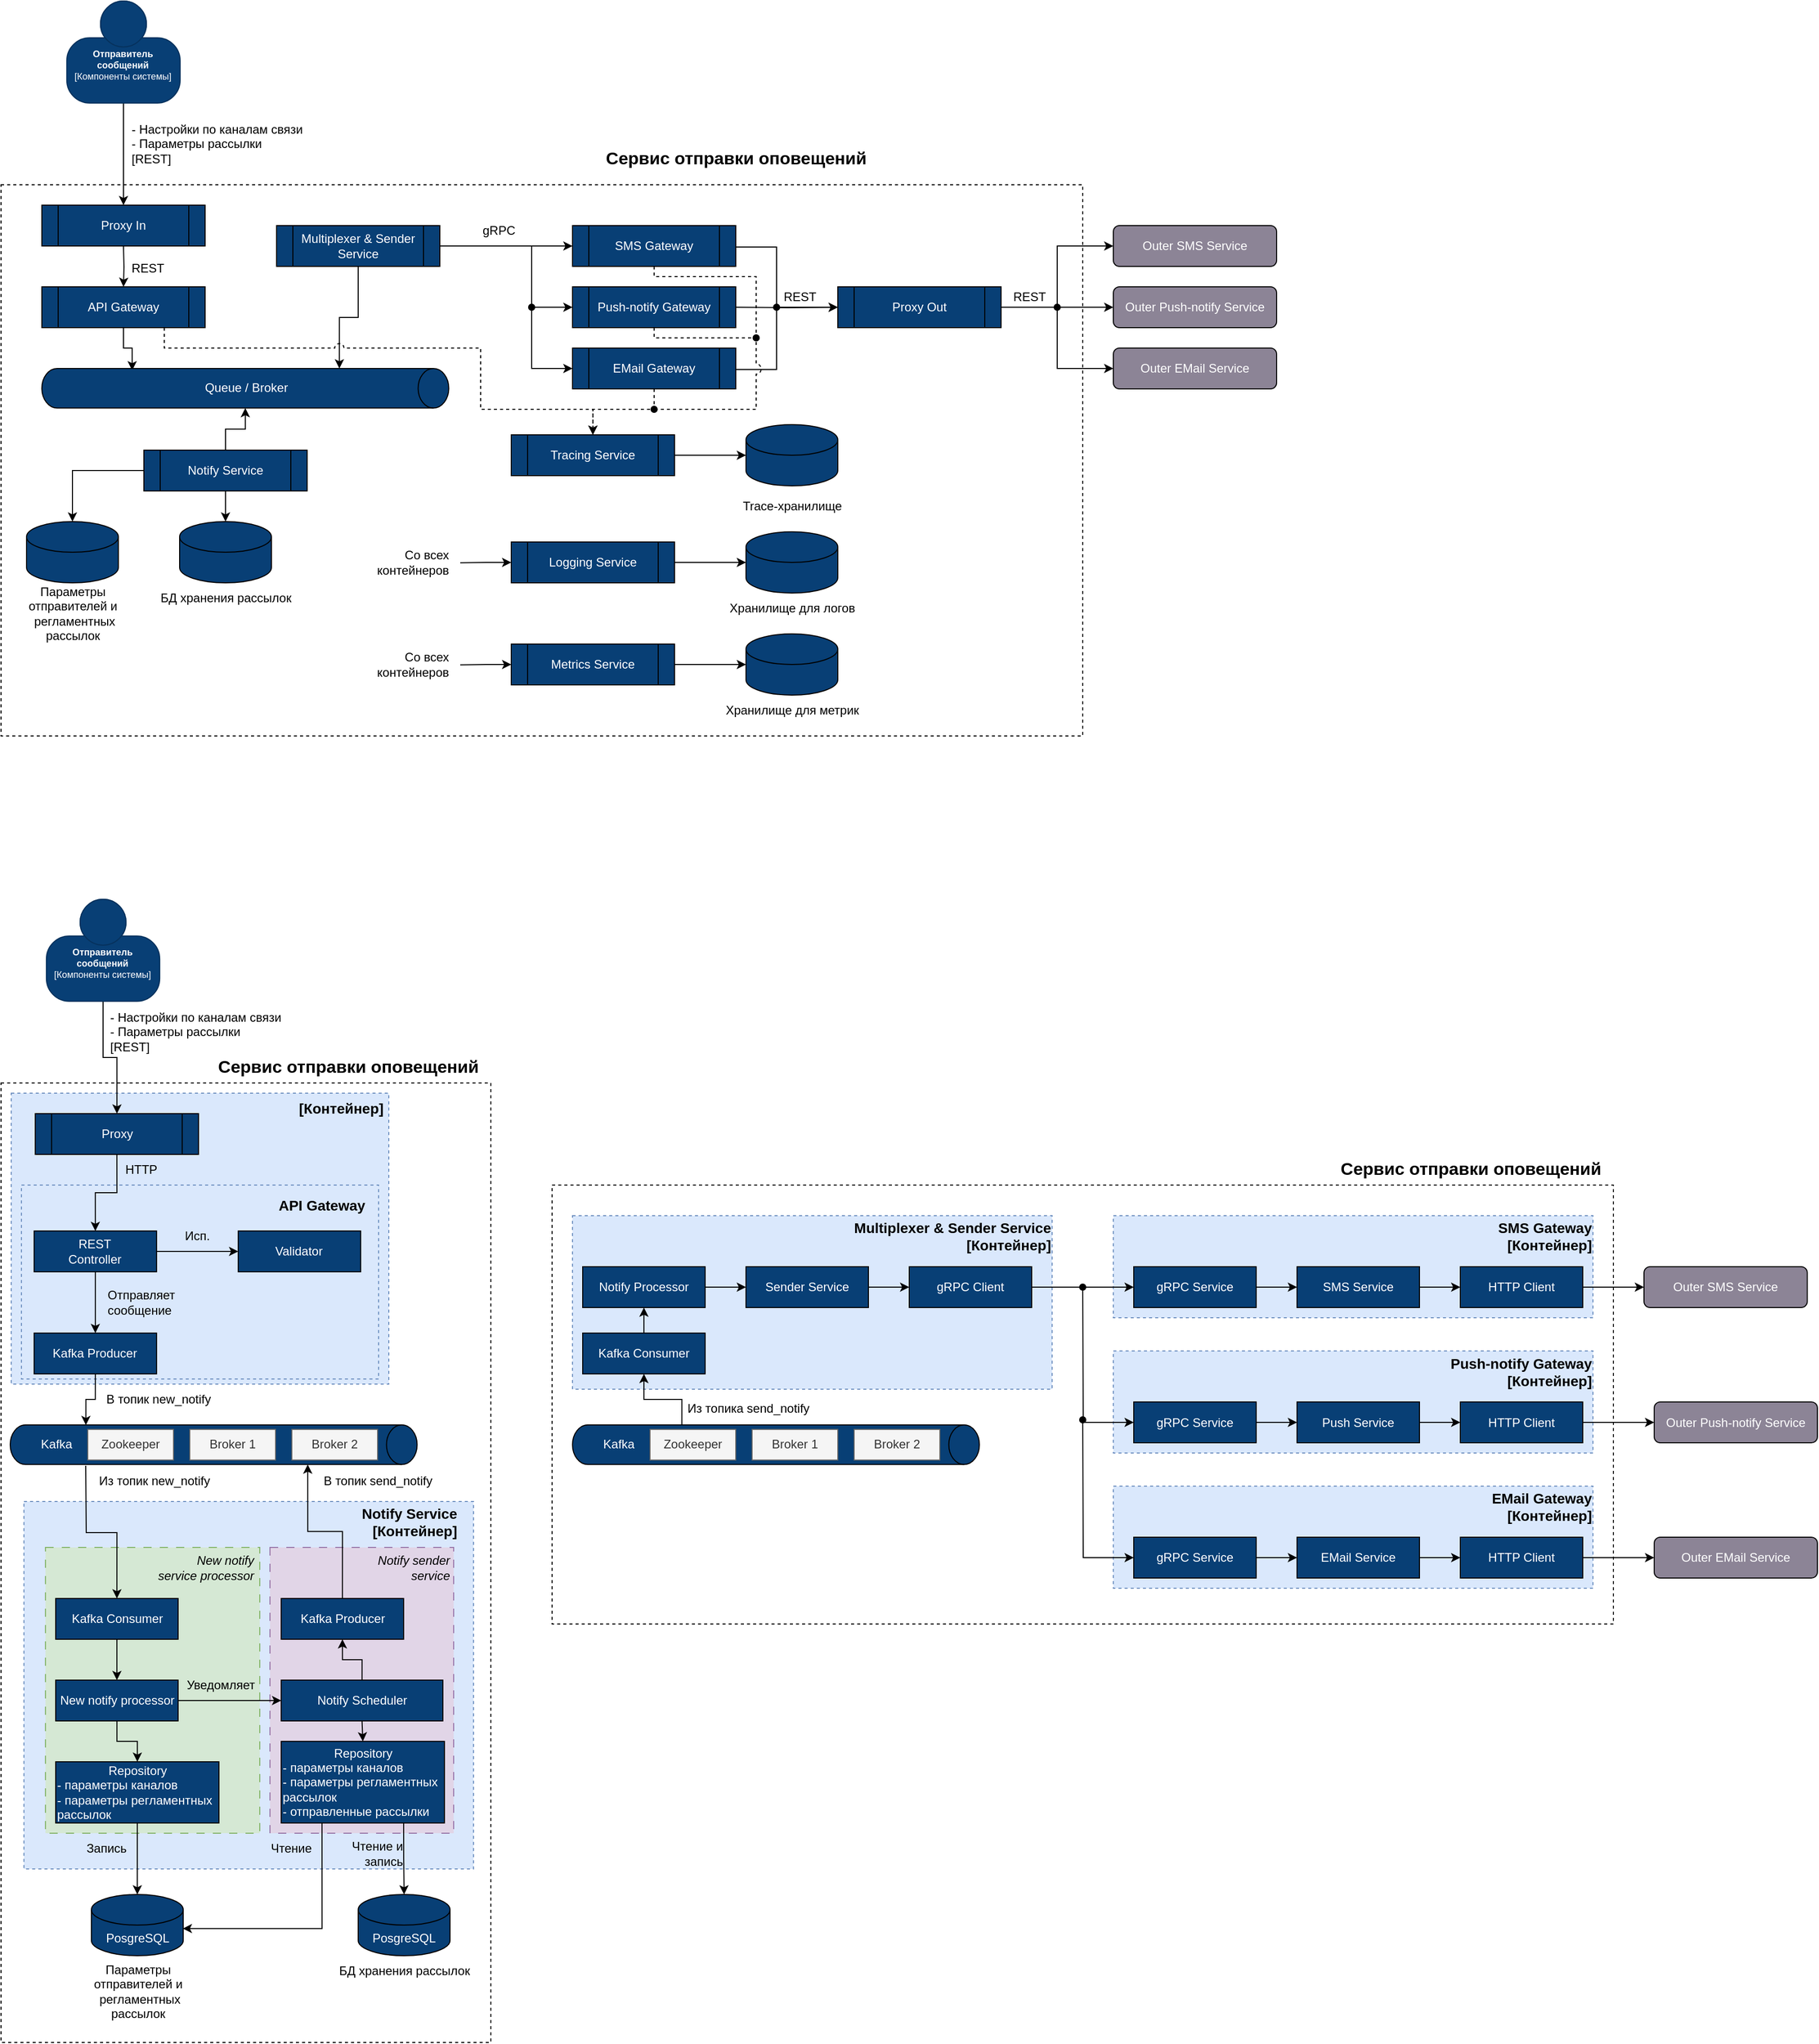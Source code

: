 <mxfile version="22.0.2" type="device">
  <diagram name="Page-1" id="RX8Ic-Q-pGjM4rG0O1jk">
    <mxGraphModel dx="3187" dy="1876" grid="1" gridSize="10" guides="1" tooltips="1" connect="1" arrows="1" fold="1" page="1" pageScale="1" pageWidth="827" pageHeight="1169" math="0" shadow="0">
      <root>
        <mxCell id="0" />
        <mxCell id="1" parent="0" />
        <mxCell id="zoepnZ8AU4nnhETqlbgA-1" value="" style="rounded=0;whiteSpace=wrap;html=1;fillColor=none;dashed=1;" parent="1" vertex="1">
          <mxGeometry x="40" y="1340" width="480" height="940" as="geometry" />
        </mxCell>
        <mxCell id="zoepnZ8AU4nnhETqlbgA-64" value="" style="rounded=0;whiteSpace=wrap;html=1;fillColor=#dae8fc;dashed=1;strokeColor=#6c8ebf;" parent="1" vertex="1">
          <mxGeometry x="50" y="1350" width="370" height="285" as="geometry" />
        </mxCell>
        <mxCell id="LcVIaWIL3jUaaiJATipJ-9" value="" style="rounded=0;whiteSpace=wrap;html=1;fillColor=#dae8fc;dashed=1;strokeColor=#6c8ebf;" vertex="1" parent="1">
          <mxGeometry x="60" y="1440" width="350" height="190" as="geometry" />
        </mxCell>
        <mxCell id="zoepnZ8AU4nnhETqlbgA-165" value="" style="rounded=0;whiteSpace=wrap;html=1;fillColor=none;dashed=1;" parent="1" vertex="1">
          <mxGeometry x="580" y="1440" width="1040" height="430" as="geometry" />
        </mxCell>
        <mxCell id="zoepnZ8AU4nnhETqlbgA-138" value="" style="rounded=0;whiteSpace=wrap;html=1;fillColor=#dae8fc;dashed=1;strokeColor=#6c8ebf;" parent="1" vertex="1">
          <mxGeometry x="1130" y="1470" width="470" height="100" as="geometry" />
        </mxCell>
        <mxCell id="zoepnZ8AU4nnhETqlbgA-139" value="SMS Gateway&lt;br&gt;[Контейнер]" style="text;html=1;align=right;verticalAlign=middle;resizable=0;points=[];autosize=1;strokeColor=none;fillColor=none;fontStyle=1;fontSize=14;" parent="1" vertex="1">
          <mxGeometry x="1480" y="1465" width="120" height="50" as="geometry" />
        </mxCell>
        <mxCell id="zoepnZ8AU4nnhETqlbgA-80" value="" style="rounded=0;whiteSpace=wrap;html=1;fillColor=#dae8fc;dashed=1;strokeColor=#6c8ebf;" parent="1" vertex="1">
          <mxGeometry x="62.44" y="1750" width="440.56" height="360" as="geometry" />
        </mxCell>
        <mxCell id="bB3IIX2QHAJn2nJlOEOo-78" value="" style="rounded=0;whiteSpace=wrap;html=1;fillColor=none;dashed=1;" parent="1" vertex="1">
          <mxGeometry x="40" y="460" width="1060" height="540" as="geometry" />
        </mxCell>
        <mxCell id="bB3IIX2QHAJn2nJlOEOo-15" style="edgeStyle=orthogonalEdgeStyle;rounded=0;orthogonalLoop=1;jettySize=auto;html=1;exitX=0.5;exitY=1;exitDx=0;exitDy=0;entryX=0.5;entryY=0;entryDx=0;entryDy=0;" parent="1" edge="1">
          <mxGeometry relative="1" as="geometry">
            <mxPoint x="160.0" y="520.0" as="sourcePoint" />
            <mxPoint x="160.0" y="560" as="targetPoint" />
          </mxGeometry>
        </mxCell>
        <mxCell id="bB3IIX2QHAJn2nJlOEOo-14" style="edgeStyle=orthogonalEdgeStyle;rounded=0;orthogonalLoop=1;jettySize=auto;html=1;exitX=0.5;exitY=1;exitDx=0;exitDy=0;exitPerimeter=0;entryX=0.5;entryY=0;entryDx=0;entryDy=0;" parent="1" source="bB3IIX2QHAJn2nJlOEOo-13" edge="1">
          <mxGeometry relative="1" as="geometry">
            <mxPoint x="160.0" y="480" as="targetPoint" />
          </mxGeometry>
        </mxCell>
        <object placeholders="1" c4Name="Отправитель сообщений" c4Type="Компоненты системы" c4Description="" label="&lt;font style=&quot;font-size: 9px;&quot;&gt;&lt;b style=&quot;font-size: 9px;&quot;&gt;%c4Name%&lt;/b&gt;&lt;/font&gt;&lt;div style=&quot;font-size: 9px;&quot;&gt;[%c4Type%]&lt;/div&gt;&lt;br style=&quot;font-size: 9px;&quot;&gt;&lt;div style=&quot;font-size: 9px;&quot;&gt;&lt;font style=&quot;font-size: 9px;&quot;&gt;&lt;font color=&quot;#cccccc&quot; style=&quot;font-size: 9px;&quot;&gt;%c4Description%&lt;/font&gt;&lt;/font&gt;&lt;/div&gt;" id="bB3IIX2QHAJn2nJlOEOo-13">
          <mxCell style="html=1;fontSize=9;dashed=0;whiteSpace=wrap;fillColor=#083F75;strokeColor=#06315C;fontColor=#ffffff;shape=mxgraph.c4.person2;align=center;metaEdit=1;points=[[0.5,0,0],[1,0.5,0],[1,0.75,0],[0.75,1,0],[0.5,1,0],[0.25,1,0],[0,0.75,0],[0,0.5,0]];resizable=1;movable=1;rotatable=1;deletable=1;editable=1;locked=0;connectable=1;" parent="1" vertex="1">
            <mxGeometry x="104.44" y="280" width="111.11" height="100" as="geometry" />
          </mxCell>
        </object>
        <mxCell id="bB3IIX2QHAJn2nJlOEOo-16" value="- Настройки по каналам связи&lt;br&gt;- Параметры рассылки&lt;br&gt;[REST]" style="text;html=1;align=left;verticalAlign=middle;resizable=0;points=[];autosize=1;strokeColor=none;fillColor=none;" parent="1" vertex="1">
          <mxGeometry x="166" y="390" width="190" height="60" as="geometry" />
        </mxCell>
        <mxCell id="bB3IIX2QHAJn2nJlOEOo-17" value="REST" style="text;html=1;align=left;verticalAlign=middle;resizable=0;points=[];autosize=1;strokeColor=none;fillColor=none;" parent="1" vertex="1">
          <mxGeometry x="166" y="527" width="60" height="30" as="geometry" />
        </mxCell>
        <mxCell id="bB3IIX2QHAJn2nJlOEOo-27" style="edgeStyle=orthogonalEdgeStyle;rounded=0;orthogonalLoop=1;jettySize=auto;html=1;exitX=1;exitY=0.5;exitDx=0;exitDy=0;endArrow=oval;endFill=1;" parent="1" edge="1">
          <mxGeometry relative="1" as="geometry">
            <mxPoint x="760" y="520.0" as="sourcePoint" />
            <mxPoint x="800" y="580" as="targetPoint" />
            <Array as="points">
              <mxPoint x="760" y="521" />
              <mxPoint x="800" y="521" />
              <mxPoint x="800" y="580" />
            </Array>
          </mxGeometry>
        </mxCell>
        <mxCell id="bB3IIX2QHAJn2nJlOEOo-28" style="edgeStyle=orthogonalEdgeStyle;rounded=0;orthogonalLoop=1;jettySize=auto;html=1;exitX=1;exitY=0.5;exitDx=0;exitDy=0;entryX=0;entryY=0.5;entryDx=0;entryDy=0;" parent="1" target="bB3IIX2QHAJn2nJlOEOo-25" edge="1" source="LcVIaWIL3jUaaiJATipJ-1">
          <mxGeometry relative="1" as="geometry">
            <mxPoint x="760" y="580" as="sourcePoint" />
          </mxGeometry>
        </mxCell>
        <mxCell id="bB3IIX2QHAJn2nJlOEOo-29" style="edgeStyle=orthogonalEdgeStyle;rounded=0;orthogonalLoop=1;jettySize=auto;html=1;exitX=1;exitY=0.5;exitDx=0;exitDy=0;entryX=0;entryY=0.5;entryDx=0;entryDy=0;" parent="1" target="LcVIaWIL3jUaaiJATipJ-1" edge="1">
          <mxGeometry relative="1" as="geometry">
            <mxPoint x="760" y="640" as="sourcePoint" />
            <Array as="points">
              <mxPoint x="800" y="641" />
              <mxPoint x="800" y="580" />
            </Array>
          </mxGeometry>
        </mxCell>
        <mxCell id="bB3IIX2QHAJn2nJlOEOo-24" value="Outer SMS Service" style="rounded=1;whiteSpace=wrap;html=1;fillColor=#8c8496;fontColor=#ffffff;fontStyle=0" parent="1" vertex="1">
          <mxGeometry x="1130" y="500" width="160" height="40" as="geometry" />
        </mxCell>
        <mxCell id="bB3IIX2QHAJn2nJlOEOo-25" value="Outer Push-notify Service" style="rounded=1;whiteSpace=wrap;html=1;fillColor=#8c8496;fontColor=#ffffff;fontStyle=0" parent="1" vertex="1">
          <mxGeometry x="1130" y="560" width="160" height="40" as="geometry" />
        </mxCell>
        <mxCell id="bB3IIX2QHAJn2nJlOEOo-26" value="Outer EMail Service" style="rounded=1;whiteSpace=wrap;html=1;fillColor=#8c8496;fontColor=#ffffff;fontStyle=0" parent="1" vertex="1">
          <mxGeometry x="1130" y="620" width="160" height="40" as="geometry" />
        </mxCell>
        <mxCell id="bB3IIX2QHAJn2nJlOEOo-30" value="Proxy In" style="shape=process;whiteSpace=wrap;html=1;backgroundOutline=1;fillColor=#083f75;fontColor=#FFFFFF;" parent="1" vertex="1">
          <mxGeometry x="80" y="480" width="160" height="40" as="geometry" />
        </mxCell>
        <mxCell id="bB3IIX2QHAJn2nJlOEOo-31" value="API Gateway" style="shape=process;whiteSpace=wrap;html=1;backgroundOutline=1;fillColor=#083f75;fontColor=#FFFFFF;" parent="1" vertex="1">
          <mxGeometry x="80" y="560" width="160" height="40" as="geometry" />
        </mxCell>
        <mxCell id="bB3IIX2QHAJn2nJlOEOo-32" value="Notify Service" style="shape=process;whiteSpace=wrap;html=1;backgroundOutline=1;fillColor=#083f75;fontColor=#ffffff;" parent="1" vertex="1">
          <mxGeometry x="180" y="720" width="160" height="40" as="geometry" />
        </mxCell>
        <mxCell id="bB3IIX2QHAJn2nJlOEOo-36" style="edgeStyle=orthogonalEdgeStyle;rounded=0;orthogonalLoop=1;jettySize=auto;html=1;exitX=0.5;exitY=1;exitDx=0;exitDy=0;entryX=0.048;entryY=0.778;entryDx=0;entryDy=0;entryPerimeter=0;" parent="1" source="bB3IIX2QHAJn2nJlOEOo-31" target="bB3IIX2QHAJn2nJlOEOo-33" edge="1">
          <mxGeometry relative="1" as="geometry" />
        </mxCell>
        <mxCell id="bB3IIX2QHAJn2nJlOEOo-39" style="edgeStyle=orthogonalEdgeStyle;rounded=0;orthogonalLoop=1;jettySize=auto;html=1;exitX=0.5;exitY=0;exitDx=0;exitDy=0;entryX=1;entryY=0.5;entryDx=0;entryDy=0;entryPerimeter=0;" parent="1" source="bB3IIX2QHAJn2nJlOEOo-32" target="bB3IIX2QHAJn2nJlOEOo-33" edge="1">
          <mxGeometry relative="1" as="geometry" />
        </mxCell>
        <mxCell id="bB3IIX2QHAJn2nJlOEOo-41" style="edgeStyle=orthogonalEdgeStyle;rounded=0;orthogonalLoop=1;jettySize=auto;html=1;exitX=0;exitY=0.5;exitDx=0;exitDy=0;entryX=0.5;entryY=0;entryDx=0;entryDy=0;entryPerimeter=0;" parent="1" source="bB3IIX2QHAJn2nJlOEOo-32" target="bB3IIX2QHAJn2nJlOEOo-18" edge="1">
          <mxGeometry relative="1" as="geometry" />
        </mxCell>
        <mxCell id="bB3IIX2QHAJn2nJlOEOo-33" value="" style="shape=cylinder3;whiteSpace=wrap;html=1;boundedLbl=1;backgroundOutline=1;size=15;rotation=90;fillColor=#083f75;fontColor=#FFFFFF;" parent="1" vertex="1">
          <mxGeometry x="260" y="460" width="38.75" height="398.75" as="geometry" />
        </mxCell>
        <mxCell id="bB3IIX2QHAJn2nJlOEOo-34" value="Queue / Broker" style="text;html=1;align=center;verticalAlign=middle;resizable=0;points=[];autosize=1;strokeColor=none;fillColor=none;fontColor=#FFFFFF;" parent="1" vertex="1">
          <mxGeometry x="230" y="644.37" width="100" height="30" as="geometry" />
        </mxCell>
        <mxCell id="bB3IIX2QHAJn2nJlOEOo-40" value="" style="group;fillColor=none;fontColor=#ffffff;" parent="1" vertex="1" connectable="0">
          <mxGeometry x="60" y="760" width="105" height="155" as="geometry" />
        </mxCell>
        <mxCell id="bB3IIX2QHAJn2nJlOEOo-19" value="Параметры&lt;br&gt;отправителей и&lt;br&gt;&amp;nbsp;регламентных&lt;br&gt;рассылок" style="text;html=1;align=center;verticalAlign=middle;resizable=0;points=[];autosize=1;strokeColor=none;fillColor=none;" parent="bB3IIX2QHAJn2nJlOEOo-40" vertex="1">
          <mxGeometry x="-5" y="85" width="110" height="70" as="geometry" />
        </mxCell>
        <mxCell id="bB3IIX2QHAJn2nJlOEOo-18" value="" style="shape=cylinder3;whiteSpace=wrap;html=1;boundedLbl=1;backgroundOutline=1;size=15;fillColor=#083f75;" parent="bB3IIX2QHAJn2nJlOEOo-40" vertex="1">
          <mxGeometry x="5" y="30" width="90" height="60" as="geometry" />
        </mxCell>
        <mxCell id="bB3IIX2QHAJn2nJlOEOo-42" value="БД хранения рассылок" style="text;html=1;align=center;verticalAlign=middle;resizable=0;points=[];autosize=1;strokeColor=none;fillColor=none;" parent="1" vertex="1">
          <mxGeometry x="185" y="850" width="150" height="30" as="geometry" />
        </mxCell>
        <mxCell id="bB3IIX2QHAJn2nJlOEOo-43" value="" style="shape=cylinder3;whiteSpace=wrap;html=1;boundedLbl=1;backgroundOutline=1;size=15;fillColor=#083f75;fontColor=#ffffff;" parent="1" vertex="1">
          <mxGeometry x="215" y="790" width="90" height="60" as="geometry" />
        </mxCell>
        <mxCell id="bB3IIX2QHAJn2nJlOEOo-44" style="edgeStyle=orthogonalEdgeStyle;rounded=0;orthogonalLoop=1;jettySize=auto;html=1;exitX=0.5;exitY=1;exitDx=0;exitDy=0;entryX=0.5;entryY=0;entryDx=0;entryDy=0;entryPerimeter=0;" parent="1" source="bB3IIX2QHAJn2nJlOEOo-32" target="bB3IIX2QHAJn2nJlOEOo-43" edge="1">
          <mxGeometry relative="1" as="geometry" />
        </mxCell>
        <mxCell id="bB3IIX2QHAJn2nJlOEOo-45" value="SMS Gateway" style="shape=process;whiteSpace=wrap;html=1;backgroundOutline=1;fillColor=#083f75;fontColor=#ffffff;" parent="1" vertex="1">
          <mxGeometry x="600" y="500" width="160" height="40" as="geometry" />
        </mxCell>
        <mxCell id="bB3IIX2QHAJn2nJlOEOo-46" value="Push-notify Gateway" style="shape=process;whiteSpace=wrap;html=1;backgroundOutline=1;fillColor=#083f75;fontColor=#ffffff;" parent="1" vertex="1">
          <mxGeometry x="600" y="560" width="160" height="40" as="geometry" />
        </mxCell>
        <mxCell id="bB3IIX2QHAJn2nJlOEOo-75" style="edgeStyle=orthogonalEdgeStyle;rounded=0;orthogonalLoop=1;jettySize=auto;html=1;exitX=0.5;exitY=1;exitDx=0;exitDy=0;dashed=1;" parent="1" source="bB3IIX2QHAJn2nJlOEOo-47" target="bB3IIX2QHAJn2nJlOEOo-70" edge="1">
          <mxGeometry relative="1" as="geometry">
            <Array as="points">
              <mxPoint x="680" y="680" />
              <mxPoint x="620" y="680" />
            </Array>
          </mxGeometry>
        </mxCell>
        <mxCell id="bB3IIX2QHAJn2nJlOEOo-47" value="EMail Gateway" style="shape=process;whiteSpace=wrap;html=1;backgroundOutline=1;fillColor=#083f75;fontColor=#ffffff;" parent="1" vertex="1">
          <mxGeometry x="600" y="620" width="160" height="40" as="geometry" />
        </mxCell>
        <mxCell id="bB3IIX2QHAJn2nJlOEOo-50" style="edgeStyle=orthogonalEdgeStyle;rounded=0;orthogonalLoop=1;jettySize=auto;html=1;entryX=0;entryY=0.5;entryDx=0;entryDy=0;startArrow=oval;startFill=1;" parent="1" target="bB3IIX2QHAJn2nJlOEOo-45" edge="1">
          <mxGeometry relative="1" as="geometry">
            <mxPoint x="560" y="580" as="sourcePoint" />
            <Array as="points">
              <mxPoint x="560" y="520" />
            </Array>
          </mxGeometry>
        </mxCell>
        <mxCell id="bB3IIX2QHAJn2nJlOEOo-51" style="edgeStyle=orthogonalEdgeStyle;rounded=0;orthogonalLoop=1;jettySize=auto;html=1;exitX=1;exitY=0.5;exitDx=0;exitDy=0;entryX=0;entryY=0.5;entryDx=0;entryDy=0;" parent="1" source="bB3IIX2QHAJn2nJlOEOo-48" target="bB3IIX2QHAJn2nJlOEOo-46" edge="1">
          <mxGeometry relative="1" as="geometry">
            <Array as="points">
              <mxPoint x="560" y="520" />
              <mxPoint x="560" y="580" />
            </Array>
          </mxGeometry>
        </mxCell>
        <mxCell id="bB3IIX2QHAJn2nJlOEOo-52" style="edgeStyle=orthogonalEdgeStyle;rounded=0;orthogonalLoop=1;jettySize=auto;html=1;exitX=1;exitY=0.5;exitDx=0;exitDy=0;entryX=0;entryY=0.5;entryDx=0;entryDy=0;" parent="1" source="bB3IIX2QHAJn2nJlOEOo-48" target="bB3IIX2QHAJn2nJlOEOo-47" edge="1">
          <mxGeometry relative="1" as="geometry">
            <Array as="points">
              <mxPoint x="560" y="520" />
              <mxPoint x="560" y="640" />
            </Array>
          </mxGeometry>
        </mxCell>
        <mxCell id="bB3IIX2QHAJn2nJlOEOo-48" value="Multiplexer &amp;amp; Sender Service" style="shape=process;whiteSpace=wrap;html=1;backgroundOutline=1;fillColor=#083f75;fontColor=#FFFFFF;" parent="1" vertex="1">
          <mxGeometry x="310" y="500" width="160" height="40" as="geometry" />
        </mxCell>
        <mxCell id="bB3IIX2QHAJn2nJlOEOo-49" style="edgeStyle=orthogonalEdgeStyle;rounded=0;orthogonalLoop=1;jettySize=auto;html=1;exitX=0.5;exitY=1;exitDx=0;exitDy=0;entryX=0;entryY=0;entryDx=0;entryDy=107.188;entryPerimeter=0;" parent="1" source="bB3IIX2QHAJn2nJlOEOo-48" target="bB3IIX2QHAJn2nJlOEOo-33" edge="1">
          <mxGeometry relative="1" as="geometry" />
        </mxCell>
        <mxCell id="bB3IIX2QHAJn2nJlOEOo-53" value="gRPC" style="text;html=1;align=left;verticalAlign=middle;resizable=0;points=[];autosize=1;strokeColor=none;fillColor=none;" parent="1" vertex="1">
          <mxGeometry x="510" y="490" width="60" height="30" as="geometry" />
        </mxCell>
        <mxCell id="bB3IIX2QHAJn2nJlOEOo-66" value="" style="group;fillColor=none;container=0;" parent="1" vertex="1" connectable="0">
          <mxGeometry x="390" y="800" width="500" height="90" as="geometry" />
        </mxCell>
        <mxCell id="bB3IIX2QHAJn2nJlOEOo-55" style="edgeStyle=orthogonalEdgeStyle;rounded=0;orthogonalLoop=1;jettySize=auto;html=1;exitX=0;exitY=0.5;exitDx=0;exitDy=0;startArrow=classic;startFill=1;endArrow=none;endFill=0;" parent="1" source="bB3IIX2QHAJn2nJlOEOo-54" edge="1">
          <mxGeometry relative="1" as="geometry">
            <mxPoint x="490.0" y="830.353" as="targetPoint" />
          </mxGeometry>
        </mxCell>
        <mxCell id="bB3IIX2QHAJn2nJlOEOo-54" value="Logging Service" style="shape=process;whiteSpace=wrap;html=1;backgroundOutline=1;fillColor=#083f75;fontColor=#ffffff;" parent="1" vertex="1">
          <mxGeometry x="540" y="810" width="160" height="40" as="geometry" />
        </mxCell>
        <mxCell id="bB3IIX2QHAJn2nJlOEOo-56" value="Со всех &lt;br&gt;контейнеров" style="text;html=1;align=right;verticalAlign=middle;resizable=0;points=[];autosize=1;strokeColor=none;fillColor=none;" parent="1" vertex="1">
          <mxGeometry x="390" y="810" width="90" height="40" as="geometry" />
        </mxCell>
        <mxCell id="bB3IIX2QHAJn2nJlOEOo-57" value="Хранилище для логов" style="text;html=1;align=center;verticalAlign=middle;resizable=0;points=[];autosize=1;strokeColor=none;fillColor=none;" parent="1" vertex="1">
          <mxGeometry x="740" y="860" width="150" height="30" as="geometry" />
        </mxCell>
        <mxCell id="bB3IIX2QHAJn2nJlOEOo-58" value="" style="shape=cylinder3;whiteSpace=wrap;html=1;boundedLbl=1;backgroundOutline=1;size=15;fillColor=#083f75;fontColor=#ffffff;" parent="1" vertex="1">
          <mxGeometry x="770" y="800" width="90" height="60" as="geometry" />
        </mxCell>
        <mxCell id="bB3IIX2QHAJn2nJlOEOo-59" style="edgeStyle=orthogonalEdgeStyle;rounded=0;orthogonalLoop=1;jettySize=auto;html=1;exitX=1;exitY=0.5;exitDx=0;exitDy=0;entryX=0;entryY=0.5;entryDx=0;entryDy=0;entryPerimeter=0;" parent="1" source="bB3IIX2QHAJn2nJlOEOo-54" target="bB3IIX2QHAJn2nJlOEOo-58" edge="1">
          <mxGeometry relative="1" as="geometry" />
        </mxCell>
        <mxCell id="bB3IIX2QHAJn2nJlOEOo-60" style="edgeStyle=orthogonalEdgeStyle;rounded=0;orthogonalLoop=1;jettySize=auto;html=1;exitX=0;exitY=0.5;exitDx=0;exitDy=0;startArrow=classic;startFill=1;endArrow=none;endFill=0;" parent="1" source="bB3IIX2QHAJn2nJlOEOo-61" edge="1">
          <mxGeometry relative="1" as="geometry">
            <mxPoint x="490.0" y="930.353" as="targetPoint" />
          </mxGeometry>
        </mxCell>
        <mxCell id="bB3IIX2QHAJn2nJlOEOo-61" value="Metrics Service" style="shape=process;whiteSpace=wrap;html=1;backgroundOutline=1;fillColor=#083f75;fontColor=#ffffff;" parent="1" vertex="1">
          <mxGeometry x="540" y="910" width="160" height="40" as="geometry" />
        </mxCell>
        <mxCell id="bB3IIX2QHAJn2nJlOEOo-62" value="Со всех &lt;br&gt;контейнеров" style="text;html=1;align=right;verticalAlign=middle;resizable=0;points=[];autosize=1;strokeColor=none;fillColor=none;" parent="1" vertex="1">
          <mxGeometry x="390" y="910" width="90" height="40" as="geometry" />
        </mxCell>
        <mxCell id="bB3IIX2QHAJn2nJlOEOo-63" value="Хранилище для метрик" style="text;html=1;align=center;verticalAlign=middle;resizable=0;points=[];autosize=1;strokeColor=none;fillColor=none;" parent="1" vertex="1">
          <mxGeometry x="740" y="960" width="150" height="30" as="geometry" />
        </mxCell>
        <mxCell id="bB3IIX2QHAJn2nJlOEOo-64" value="" style="shape=cylinder3;whiteSpace=wrap;html=1;boundedLbl=1;backgroundOutline=1;size=15;fillColor=#083f75;fontColor=#ffffff;" parent="1" vertex="1">
          <mxGeometry x="770" y="900" width="90" height="60" as="geometry" />
        </mxCell>
        <mxCell id="bB3IIX2QHAJn2nJlOEOo-65" style="edgeStyle=orthogonalEdgeStyle;rounded=0;orthogonalLoop=1;jettySize=auto;html=1;exitX=1;exitY=0.5;exitDx=0;exitDy=0;entryX=0;entryY=0.5;entryDx=0;entryDy=0;entryPerimeter=0;" parent="1" source="bB3IIX2QHAJn2nJlOEOo-61" target="bB3IIX2QHAJn2nJlOEOo-64" edge="1">
          <mxGeometry relative="1" as="geometry" />
        </mxCell>
        <mxCell id="bB3IIX2QHAJn2nJlOEOo-70" value="Tracing Service" style="shape=process;whiteSpace=wrap;html=1;backgroundOutline=1;fillColor=#083f75;fontColor=#ffffff;" parent="1" vertex="1">
          <mxGeometry x="540" y="705" width="160" height="40" as="geometry" />
        </mxCell>
        <mxCell id="bB3IIX2QHAJn2nJlOEOo-72" value="" style="shape=cylinder3;whiteSpace=wrap;html=1;boundedLbl=1;backgroundOutline=1;size=15;fillColor=#083f75;fontColor=#ffffff;" parent="1" vertex="1">
          <mxGeometry x="770" y="695" width="90" height="60" as="geometry" />
        </mxCell>
        <mxCell id="bB3IIX2QHAJn2nJlOEOo-73" style="edgeStyle=orthogonalEdgeStyle;rounded=0;orthogonalLoop=1;jettySize=auto;html=1;exitX=1;exitY=0.5;exitDx=0;exitDy=0;entryX=0;entryY=0.5;entryDx=0;entryDy=0;entryPerimeter=0;" parent="1" source="bB3IIX2QHAJn2nJlOEOo-70" target="bB3IIX2QHAJn2nJlOEOo-72" edge="1">
          <mxGeometry relative="1" as="geometry" />
        </mxCell>
        <mxCell id="bB3IIX2QHAJn2nJlOEOo-74" value="Trace-хранилище" style="text;html=1;align=center;verticalAlign=middle;resizable=0;points=[];autosize=1;strokeColor=none;fillColor=none;" parent="1" vertex="1">
          <mxGeometry x="755" y="760" width="120" height="30" as="geometry" />
        </mxCell>
        <mxCell id="bB3IIX2QHAJn2nJlOEOo-76" style="edgeStyle=orthogonalEdgeStyle;rounded=0;orthogonalLoop=1;jettySize=auto;html=1;exitX=0.5;exitY=1;exitDx=0;exitDy=0;jumpStyle=arc;jumpSize=10;endArrow=oval;endFill=1;dashed=1;" parent="1" source="bB3IIX2QHAJn2nJlOEOo-46" edge="1">
          <mxGeometry relative="1" as="geometry">
            <mxPoint x="680" y="680" as="targetPoint" />
            <Array as="points">
              <mxPoint x="680" y="610" />
              <mxPoint x="780" y="610" />
              <mxPoint x="780" y="680" />
            </Array>
          </mxGeometry>
        </mxCell>
        <mxCell id="bB3IIX2QHAJn2nJlOEOo-77" style="edgeStyle=orthogonalEdgeStyle;rounded=0;orthogonalLoop=1;jettySize=auto;html=1;exitX=0.5;exitY=1;exitDx=0;exitDy=0;endArrow=oval;endFill=1;jumpStyle=arc;jumpSize=10;dashed=1;" parent="1" source="bB3IIX2QHAJn2nJlOEOo-45" edge="1">
          <mxGeometry relative="1" as="geometry">
            <mxPoint x="780" y="610" as="targetPoint" />
            <Array as="points">
              <mxPoint x="680" y="550" />
              <mxPoint x="780" y="550" />
            </Array>
          </mxGeometry>
        </mxCell>
        <mxCell id="bB3IIX2QHAJn2nJlOEOo-80" value="Сервис отправки оповещений" style="text;html=1;align=center;verticalAlign=middle;resizable=0;points=[];autosize=1;strokeColor=none;fillColor=none;fontStyle=1;fontSize=17;" parent="1" vertex="1">
          <mxGeometry x="620" y="420" width="280" height="30" as="geometry" />
        </mxCell>
        <mxCell id="bB3IIX2QHAJn2nJlOEOo-83" value="REST" style="text;html=1;align=left;verticalAlign=middle;resizable=0;points=[];autosize=1;strokeColor=none;fillColor=none;" parent="1" vertex="1">
          <mxGeometry x="805" y="555" width="60" height="30" as="geometry" />
        </mxCell>
        <mxCell id="yg9cU2v6sq41GqpysBfn-1" style="edgeStyle=orthogonalEdgeStyle;rounded=0;orthogonalLoop=1;jettySize=auto;html=1;exitX=0.75;exitY=1;exitDx=0;exitDy=0;entryX=0.5;entryY=0;entryDx=0;entryDy=0;dashed=1;jumpStyle=arc;jumpSize=9;" parent="1" source="bB3IIX2QHAJn2nJlOEOo-31" target="bB3IIX2QHAJn2nJlOEOo-70" edge="1">
          <mxGeometry relative="1" as="geometry">
            <Array as="points">
              <mxPoint x="200" y="620" />
              <mxPoint x="510" y="620" />
              <mxPoint x="510" y="680" />
              <mxPoint x="620" y="680" />
            </Array>
          </mxGeometry>
        </mxCell>
        <mxCell id="zoepnZ8AU4nnhETqlbgA-3" style="edgeStyle=orthogonalEdgeStyle;rounded=0;orthogonalLoop=1;jettySize=auto;html=1;exitX=0.5;exitY=1;exitDx=0;exitDy=0;exitPerimeter=0;" parent="1" source="zoepnZ8AU4nnhETqlbgA-4" edge="1" target="zoepnZ8AU4nnhETqlbgA-13">
          <mxGeometry relative="1" as="geometry">
            <mxPoint x="140.0" y="1360" as="targetPoint" />
          </mxGeometry>
        </mxCell>
        <object placeholders="1" c4Name="Отправитель сообщений" c4Type="Компоненты системы" c4Description="" label="&lt;font style=&quot;font-size: 9px;&quot;&gt;&lt;b style=&quot;font-size: 9px;&quot;&gt;%c4Name%&lt;/b&gt;&lt;/font&gt;&lt;div style=&quot;font-size: 9px;&quot;&gt;[%c4Type%]&lt;/div&gt;&lt;br style=&quot;font-size: 9px;&quot;&gt;&lt;div style=&quot;font-size: 9px;&quot;&gt;&lt;font style=&quot;font-size: 9px;&quot;&gt;&lt;font color=&quot;#cccccc&quot; style=&quot;font-size: 9px;&quot;&gt;%c4Description%&lt;/font&gt;&lt;/font&gt;&lt;/div&gt;" id="zoepnZ8AU4nnhETqlbgA-4">
          <mxCell style="html=1;fontSize=9;dashed=0;whiteSpace=wrap;fillColor=#083F75;strokeColor=#06315C;fontColor=#ffffff;shape=mxgraph.c4.person2;align=center;metaEdit=1;points=[[0.5,0,0],[1,0.5,0],[1,0.75,0],[0.75,1,0],[0.5,1,0],[0.25,1,0],[0,0.75,0],[0,0.5,0]];resizable=1;movable=1;rotatable=1;deletable=1;editable=1;locked=0;connectable=1;" parent="1" vertex="1">
            <mxGeometry x="84.44" y="1160" width="111.11" height="100" as="geometry" />
          </mxCell>
        </object>
        <mxCell id="zoepnZ8AU4nnhETqlbgA-5" value="- Настройки по каналам связи&lt;br&gt;- Параметры рассылки&lt;br&gt;[REST]" style="text;html=1;align=left;verticalAlign=middle;resizable=0;points=[];autosize=1;strokeColor=none;fillColor=none;" parent="1" vertex="1">
          <mxGeometry x="145" y="1260" width="190" height="60" as="geometry" />
        </mxCell>
        <mxCell id="zoepnZ8AU4nnhETqlbgA-13" value="Proxy" style="shape=process;whiteSpace=wrap;html=1;backgroundOutline=1;fillColor=#083f75;fontColor=#FFFFFF;" parent="1" vertex="1">
          <mxGeometry x="73.56" y="1370" width="160" height="40" as="geometry" />
        </mxCell>
        <mxCell id="zoepnZ8AU4nnhETqlbgA-56" value="Сервис отправки оповещений" style="text;html=1;align=center;verticalAlign=middle;resizable=0;points=[];autosize=1;strokeColor=none;fillColor=none;fontStyle=1;fontSize=17;" parent="1" vertex="1">
          <mxGeometry x="240" y="1310" width="280" height="30" as="geometry" />
        </mxCell>
        <mxCell id="zoepnZ8AU4nnhETqlbgA-65" value="API Gateway&lt;br style=&quot;font-size: 14px;&quot;&gt;" style="text;html=1;align=center;verticalAlign=middle;resizable=0;points=[];autosize=1;strokeColor=none;fillColor=none;fontStyle=1;fontSize=14;" parent="1" vertex="1">
          <mxGeometry x="298.75" y="1445" width="110" height="30" as="geometry" />
        </mxCell>
        <mxCell id="zoepnZ8AU4nnhETqlbgA-68" style="edgeStyle=orthogonalEdgeStyle;rounded=0;orthogonalLoop=1;jettySize=auto;html=1;exitX=1;exitY=0.5;exitDx=0;exitDy=0;entryX=0;entryY=0.5;entryDx=0;entryDy=0;" parent="1" source="zoepnZ8AU4nnhETqlbgA-66" target="zoepnZ8AU4nnhETqlbgA-67" edge="1">
          <mxGeometry relative="1" as="geometry" />
        </mxCell>
        <mxCell id="zoepnZ8AU4nnhETqlbgA-71" style="edgeStyle=orthogonalEdgeStyle;rounded=0;orthogonalLoop=1;jettySize=auto;html=1;exitX=0.5;exitY=1;exitDx=0;exitDy=0;" parent="1" source="zoepnZ8AU4nnhETqlbgA-66" target="zoepnZ8AU4nnhETqlbgA-70" edge="1">
          <mxGeometry relative="1" as="geometry" />
        </mxCell>
        <mxCell id="zoepnZ8AU4nnhETqlbgA-66" value="REST&lt;br&gt;Controller" style="rounded=0;whiteSpace=wrap;html=1;fillColor=#083f75;fontColor=#FFFFFF;" parent="1" vertex="1">
          <mxGeometry x="72.44" y="1485" width="120" height="40" as="geometry" />
        </mxCell>
        <mxCell id="zoepnZ8AU4nnhETqlbgA-67" value="Validator" style="rounded=0;whiteSpace=wrap;html=1;fillColor=#083f75;fontColor=#FFFFFF;" parent="1" vertex="1">
          <mxGeometry x="272.44" y="1485" width="120" height="40" as="geometry" />
        </mxCell>
        <mxCell id="zoepnZ8AU4nnhETqlbgA-69" value="Исп." style="text;html=1;align=center;verticalAlign=middle;resizable=0;points=[];autosize=1;strokeColor=none;fillColor=none;" parent="1" vertex="1">
          <mxGeometry x="207.44" y="1475" width="50" height="30" as="geometry" />
        </mxCell>
        <mxCell id="zoepnZ8AU4nnhETqlbgA-70" value="Kafka Producer" style="rounded=0;whiteSpace=wrap;html=1;fillColor=#083f75;fontColor=#FFFFFF;" parent="1" vertex="1">
          <mxGeometry x="72.44" y="1585" width="120" height="40" as="geometry" />
        </mxCell>
        <mxCell id="zoepnZ8AU4nnhETqlbgA-72" value="Отправляет &lt;br&gt;сообщение&amp;nbsp;" style="text;html=1;align=center;verticalAlign=middle;resizable=0;points=[];autosize=1;strokeColor=none;fillColor=none;" parent="1" vertex="1">
          <mxGeometry x="132.44" y="1535" width="90" height="40" as="geometry" />
        </mxCell>
        <mxCell id="zoepnZ8AU4nnhETqlbgA-73" value="" style="shape=cylinder3;whiteSpace=wrap;html=1;boundedLbl=1;backgroundOutline=1;size=15;rotation=90;fillColor=#083f75;fontColor=#FFFFFF;" parent="1" vertex="1">
          <mxGeometry x="229" y="1495" width="38.75" height="398.75" as="geometry" />
        </mxCell>
        <mxCell id="zoepnZ8AU4nnhETqlbgA-74" value="Kafka" style="text;html=1;align=center;verticalAlign=middle;resizable=0;points=[];autosize=1;strokeColor=none;fillColor=none;fontColor=#FFFFFF;" parent="1" vertex="1">
          <mxGeometry x="69" y="1679.38" width="50" height="30" as="geometry" />
        </mxCell>
        <mxCell id="zoepnZ8AU4nnhETqlbgA-75" value="Zookeeper" style="rounded=0;whiteSpace=wrap;html=1;fillColor=#f5f5f5;fontColor=#333333;strokeColor=#666666;" parent="1" vertex="1">
          <mxGeometry x="125" y="1679.38" width="84" height="30" as="geometry" />
        </mxCell>
        <mxCell id="zoepnZ8AU4nnhETqlbgA-76" value="Broker 1" style="rounded=0;whiteSpace=wrap;html=1;fillColor=#f5f5f5;fontColor=#333333;strokeColor=#666666;" parent="1" vertex="1">
          <mxGeometry x="225" y="1679.38" width="84" height="30" as="geometry" />
        </mxCell>
        <mxCell id="zoepnZ8AU4nnhETqlbgA-77" value="Broker 2" style="rounded=0;whiteSpace=wrap;html=1;fillColor=#f5f5f5;fontColor=#333333;strokeColor=#666666;" parent="1" vertex="1">
          <mxGeometry x="325" y="1679.38" width="84" height="30" as="geometry" />
        </mxCell>
        <mxCell id="zoepnZ8AU4nnhETqlbgA-78" style="edgeStyle=orthogonalEdgeStyle;rounded=0;orthogonalLoop=1;jettySize=auto;html=1;exitX=0.5;exitY=1;exitDx=0;exitDy=0;entryX=0.004;entryY=0.814;entryDx=0;entryDy=0;entryPerimeter=0;" parent="1" source="zoepnZ8AU4nnhETqlbgA-70" target="zoepnZ8AU4nnhETqlbgA-73" edge="1">
          <mxGeometry relative="1" as="geometry" />
        </mxCell>
        <mxCell id="zoepnZ8AU4nnhETqlbgA-79" value="В топик new_notify" style="text;html=1;align=center;verticalAlign=middle;resizable=0;points=[];autosize=1;strokeColor=none;fillColor=none;" parent="1" vertex="1">
          <mxGeometry x="128.55" y="1635" width="130" height="30" as="geometry" />
        </mxCell>
        <mxCell id="zoepnZ8AU4nnhETqlbgA-84" value="Из топик new_notify" style="text;html=1;align=center;verticalAlign=middle;resizable=0;points=[];autosize=1;strokeColor=none;fillColor=none;" parent="1" vertex="1">
          <mxGeometry x="125" y="1715" width="130" height="30" as="geometry" />
        </mxCell>
        <mxCell id="zoepnZ8AU4nnhETqlbgA-93" value="Параметры&lt;br style=&quot;border-color: var(--border-color);&quot;&gt;отправителей и&lt;br style=&quot;border-color: var(--border-color);&quot;&gt;&amp;nbsp;регламентных&lt;br style=&quot;border-color: var(--border-color);&quot;&gt;рассылок" style="text;html=1;align=center;verticalAlign=middle;resizable=0;points=[];autosize=1;strokeColor=none;fillColor=none;" parent="1" vertex="1">
          <mxGeometry x="118.56" y="2195" width="110" height="70" as="geometry" />
        </mxCell>
        <mxCell id="zoepnZ8AU4nnhETqlbgA-89" value="" style="rounded=0;whiteSpace=wrap;html=1;fillColor=#d5e8d4;dashed=1;dashPattern=8 8;strokeColor=#82b366;" parent="1" vertex="1">
          <mxGeometry x="83.56" y="1795" width="210" height="280" as="geometry" />
        </mxCell>
        <mxCell id="zoepnZ8AU4nnhETqlbgA-81" value="Notify Service &lt;br style=&quot;font-size: 14px;&quot;&gt;[Контейнер]" style="text;html=1;align=right;verticalAlign=middle;resizable=0;points=[];autosize=1;strokeColor=none;fillColor=none;fontStyle=1;fontSize=14;" parent="1" vertex="1">
          <mxGeometry x="368" y="1745" width="120" height="50" as="geometry" />
        </mxCell>
        <mxCell id="zoepnZ8AU4nnhETqlbgA-82" value="Kafka Consumer" style="rounded=0;whiteSpace=wrap;html=1;fillColor=#083f75;fontColor=#FFFFFF;" parent="1" vertex="1">
          <mxGeometry x="93.56" y="1845" width="120" height="40" as="geometry" />
        </mxCell>
        <mxCell id="zoepnZ8AU4nnhETqlbgA-85" value="New notify processor" style="rounded=0;whiteSpace=wrap;html=1;fillColor=#083f75;fontColor=#FFFFFF;" parent="1" vertex="1">
          <mxGeometry x="93.56" y="1925" width="120" height="40" as="geometry" />
        </mxCell>
        <mxCell id="zoepnZ8AU4nnhETqlbgA-86" style="edgeStyle=orthogonalEdgeStyle;rounded=0;orthogonalLoop=1;jettySize=auto;html=1;exitX=0.5;exitY=1;exitDx=0;exitDy=0;entryX=0.5;entryY=0;entryDx=0;entryDy=0;" parent="1" source="zoepnZ8AU4nnhETqlbgA-82" target="zoepnZ8AU4nnhETqlbgA-85" edge="1">
          <mxGeometry relative="1" as="geometry" />
        </mxCell>
        <mxCell id="zoepnZ8AU4nnhETqlbgA-87" value="Repository&lt;br&gt;&lt;div style=&quot;text-align: left;&quot;&gt;&lt;span style=&quot;background-color: initial;&quot;&gt;- параметры каналов&lt;/span&gt;&lt;/div&gt;&lt;div style=&quot;text-align: left;&quot;&gt;&lt;span style=&quot;background-color: initial;&quot;&gt;- параметры регламентных рассылок&lt;/span&gt;&lt;/div&gt;" style="rounded=0;whiteSpace=wrap;html=1;fillColor=#083f75;fontColor=#FFFFFF;" parent="1" vertex="1">
          <mxGeometry x="93.56" y="2005" width="160" height="60" as="geometry" />
        </mxCell>
        <mxCell id="zoepnZ8AU4nnhETqlbgA-88" value="" style="edgeStyle=orthogonalEdgeStyle;rounded=0;orthogonalLoop=1;jettySize=auto;html=1;" parent="1" source="zoepnZ8AU4nnhETqlbgA-85" target="zoepnZ8AU4nnhETqlbgA-87" edge="1">
          <mxGeometry relative="1" as="geometry" />
        </mxCell>
        <mxCell id="zoepnZ8AU4nnhETqlbgA-90" value="New notify &lt;br&gt;service processor" style="text;html=1;align=right;verticalAlign=middle;resizable=0;points=[];autosize=1;strokeColor=none;fillColor=none;fontStyle=2" parent="1" vertex="1">
          <mxGeometry x="169" y="1795" width="120" height="40" as="geometry" />
        </mxCell>
        <mxCell id="zoepnZ8AU4nnhETqlbgA-91" value="" style="group;fillColor=none;fontColor=#ffffff;" parent="1" vertex="1" connectable="0">
          <mxGeometry x="123.56" y="2085" width="105" height="140" as="geometry" />
        </mxCell>
        <mxCell id="zoepnZ8AU4nnhETqlbgA-92" value="&lt;font color=&quot;#ffffff&quot;&gt;PosgreSQL&lt;/font&gt;" style="shape=cylinder3;whiteSpace=wrap;html=1;boundedLbl=1;backgroundOutline=1;size=15;fillColor=#083f75;" parent="zoepnZ8AU4nnhETqlbgA-91" vertex="1">
          <mxGeometry x="5" y="50" width="90" height="60" as="geometry" />
        </mxCell>
        <mxCell id="zoepnZ8AU4nnhETqlbgA-94" style="edgeStyle=orthogonalEdgeStyle;rounded=0;orthogonalLoop=1;jettySize=auto;html=1;exitX=0.5;exitY=1;exitDx=0;exitDy=0;" parent="1" source="zoepnZ8AU4nnhETqlbgA-87" target="zoepnZ8AU4nnhETqlbgA-92" edge="1">
          <mxGeometry relative="1" as="geometry" />
        </mxCell>
        <mxCell id="zoepnZ8AU4nnhETqlbgA-95" value="" style="rounded=0;whiteSpace=wrap;html=1;fillColor=#e1d5e7;dashed=1;dashPattern=8 8;strokeColor=#9673a6;" parent="1" vertex="1">
          <mxGeometry x="303.56" y="1795" width="180" height="280" as="geometry" />
        </mxCell>
        <mxCell id="zoepnZ8AU4nnhETqlbgA-96" value="Notify sender &lt;br&gt;service" style="text;html=1;align=right;verticalAlign=middle;resizable=0;points=[];autosize=1;strokeColor=none;fillColor=none;fontStyle=2" parent="1" vertex="1">
          <mxGeometry x="391" y="1795" width="90" height="40" as="geometry" />
        </mxCell>
        <mxCell id="zoepnZ8AU4nnhETqlbgA-110" style="edgeStyle=orthogonalEdgeStyle;rounded=0;orthogonalLoop=1;jettySize=auto;html=1;exitX=0.5;exitY=1;exitDx=0;exitDy=0;entryX=0.5;entryY=0;entryDx=0;entryDy=0;" parent="1" source="zoepnZ8AU4nnhETqlbgA-97" target="zoepnZ8AU4nnhETqlbgA-109" edge="1">
          <mxGeometry relative="1" as="geometry" />
        </mxCell>
        <mxCell id="zoepnZ8AU4nnhETqlbgA-97" value="Notify Scheduler" style="rounded=0;whiteSpace=wrap;html=1;fillColor=#083f75;fontColor=#FFFFFF;" parent="1" vertex="1">
          <mxGeometry x="314.56" y="1925" width="158.44" height="40" as="geometry" />
        </mxCell>
        <mxCell id="zoepnZ8AU4nnhETqlbgA-101" style="edgeStyle=orthogonalEdgeStyle;rounded=0;orthogonalLoop=1;jettySize=auto;html=1;exitX=1;exitY=0.5;exitDx=0;exitDy=0;entryX=0;entryY=0.5;entryDx=0;entryDy=0;" parent="1" source="zoepnZ8AU4nnhETqlbgA-85" target="zoepnZ8AU4nnhETqlbgA-97" edge="1">
          <mxGeometry relative="1" as="geometry" />
        </mxCell>
        <mxCell id="zoepnZ8AU4nnhETqlbgA-99" value="Запись" style="text;html=1;align=center;verticalAlign=middle;resizable=0;points=[];autosize=1;strokeColor=none;fillColor=none;" parent="1" vertex="1">
          <mxGeometry x="113" y="2075" width="60" height="30" as="geometry" />
        </mxCell>
        <mxCell id="zoepnZ8AU4nnhETqlbgA-100" value="Чтение" style="text;html=1;align=center;verticalAlign=middle;resizable=0;points=[];autosize=1;strokeColor=none;fillColor=none;" parent="1" vertex="1">
          <mxGeometry x="293.56" y="2075" width="60" height="30" as="geometry" />
        </mxCell>
        <mxCell id="zoepnZ8AU4nnhETqlbgA-102" value="Уведомляет" style="text;html=1;align=center;verticalAlign=middle;resizable=0;points=[];autosize=1;strokeColor=none;fillColor=none;" parent="1" vertex="1">
          <mxGeometry x="209.56" y="1915" width="90" height="30" as="geometry" />
        </mxCell>
        <mxCell id="zoepnZ8AU4nnhETqlbgA-103" value="Kafka Producer" style="rounded=0;whiteSpace=wrap;html=1;fillColor=#083f75;fontColor=#FFFFFF;" parent="1" vertex="1">
          <mxGeometry x="314.56" y="1845" width="120" height="40" as="geometry" />
        </mxCell>
        <mxCell id="zoepnZ8AU4nnhETqlbgA-104" style="edgeStyle=orthogonalEdgeStyle;rounded=0;orthogonalLoop=1;jettySize=auto;html=1;exitX=0.5;exitY=0;exitDx=0;exitDy=0;entryX=0.5;entryY=1;entryDx=0;entryDy=0;" parent="1" source="zoepnZ8AU4nnhETqlbgA-97" target="zoepnZ8AU4nnhETqlbgA-103" edge="1">
          <mxGeometry relative="1" as="geometry" />
        </mxCell>
        <mxCell id="zoepnZ8AU4nnhETqlbgA-107" style="edgeStyle=orthogonalEdgeStyle;rounded=0;orthogonalLoop=1;jettySize=auto;html=1;exitX=0.5;exitY=0;exitDx=0;exitDy=0;entryX=1;entryY=0;entryDx=0;entryDy=107.188;entryPerimeter=0;" parent="1" source="zoepnZ8AU4nnhETqlbgA-103" target="zoepnZ8AU4nnhETqlbgA-73" edge="1">
          <mxGeometry relative="1" as="geometry" />
        </mxCell>
        <mxCell id="zoepnZ8AU4nnhETqlbgA-108" value="В топик send_notify" style="text;html=1;align=center;verticalAlign=middle;resizable=0;points=[];autosize=1;strokeColor=none;fillColor=none;" parent="1" vertex="1">
          <mxGeometry x="343.56" y="1715" width="130" height="30" as="geometry" />
        </mxCell>
        <mxCell id="zoepnZ8AU4nnhETqlbgA-83" style="edgeStyle=orthogonalEdgeStyle;rounded=0;orthogonalLoop=1;jettySize=auto;html=1;exitX=0.5;exitY=1;exitDx=0;exitDy=0;entryX=0.5;entryY=0;entryDx=0;entryDy=0;" parent="1" target="zoepnZ8AU4nnhETqlbgA-82" edge="1">
          <mxGeometry relative="1" as="geometry">
            <mxPoint x="123" y="1715" as="sourcePoint" />
            <mxPoint x="123" y="1765" as="targetPoint" />
          </mxGeometry>
        </mxCell>
        <mxCell id="zoepnZ8AU4nnhETqlbgA-109" value="Repository&lt;br&gt;&lt;div style=&quot;text-align: left;&quot;&gt;&lt;span style=&quot;background-color: initial;&quot;&gt;- параметры каналов&lt;/span&gt;&lt;/div&gt;&lt;div style=&quot;text-align: left;&quot;&gt;&lt;span style=&quot;background-color: initial;&quot;&gt;- параметры регламентных рассылок&lt;/span&gt;&lt;/div&gt;&lt;div style=&quot;text-align: left;&quot;&gt;&lt;span style=&quot;background-color: initial;&quot;&gt;- отправленные рассылки&lt;/span&gt;&lt;/div&gt;" style="rounded=0;whiteSpace=wrap;html=1;fillColor=#083f75;fontColor=#FFFFFF;" parent="1" vertex="1">
          <mxGeometry x="314.56" y="1985" width="160" height="80" as="geometry" />
        </mxCell>
        <mxCell id="zoepnZ8AU4nnhETqlbgA-111" style="edgeStyle=orthogonalEdgeStyle;rounded=0;orthogonalLoop=1;jettySize=auto;html=1;exitX=0.25;exitY=1;exitDx=0;exitDy=0;entryX=0.995;entryY=0.557;entryDx=0;entryDy=0;entryPerimeter=0;" parent="1" source="zoepnZ8AU4nnhETqlbgA-109" target="zoepnZ8AU4nnhETqlbgA-92" edge="1">
          <mxGeometry relative="1" as="geometry" />
        </mxCell>
        <mxCell id="zoepnZ8AU4nnhETqlbgA-112" value="БД хранения рассылок" style="text;html=1;align=center;verticalAlign=middle;resizable=0;points=[];autosize=1;strokeColor=none;fillColor=none;" parent="1" vertex="1">
          <mxGeometry x="360" y="2195" width="150" height="30" as="geometry" />
        </mxCell>
        <mxCell id="zoepnZ8AU4nnhETqlbgA-113" value="PosgreSQL" style="shape=cylinder3;whiteSpace=wrap;html=1;boundedLbl=1;backgroundOutline=1;size=15;fillColor=#083f75;fontColor=#ffffff;" parent="1" vertex="1">
          <mxGeometry x="390" y="2135" width="90" height="60" as="geometry" />
        </mxCell>
        <mxCell id="zoepnZ8AU4nnhETqlbgA-114" style="edgeStyle=orthogonalEdgeStyle;rounded=0;orthogonalLoop=1;jettySize=auto;html=1;exitX=0.75;exitY=1;exitDx=0;exitDy=0;entryX=0.5;entryY=0;entryDx=0;entryDy=0;entryPerimeter=0;" parent="1" source="zoepnZ8AU4nnhETqlbgA-109" target="zoepnZ8AU4nnhETqlbgA-113" edge="1">
          <mxGeometry relative="1" as="geometry" />
        </mxCell>
        <mxCell id="zoepnZ8AU4nnhETqlbgA-116" value="Чтение и &lt;br&gt;запись" style="text;html=1;align=right;verticalAlign=middle;resizable=0;points=[];autosize=1;strokeColor=none;fillColor=none;" parent="1" vertex="1">
          <mxGeometry x="364.56" y="2075" width="70" height="40" as="geometry" />
        </mxCell>
        <mxCell id="zoepnZ8AU4nnhETqlbgA-2" style="edgeStyle=orthogonalEdgeStyle;rounded=0;orthogonalLoop=1;jettySize=auto;html=1;exitX=0.5;exitY=1;exitDx=0;exitDy=0;entryX=0.5;entryY=0;entryDx=0;entryDy=0;" parent="1" target="zoepnZ8AU4nnhETqlbgA-66" edge="1" source="zoepnZ8AU4nnhETqlbgA-13">
          <mxGeometry relative="1" as="geometry">
            <mxPoint x="140.0" y="1400.0" as="sourcePoint" />
            <mxPoint x="140.0" y="1440" as="targetPoint" />
          </mxGeometry>
        </mxCell>
        <mxCell id="zoepnZ8AU4nnhETqlbgA-117" value="" style="shape=cylinder3;whiteSpace=wrap;html=1;boundedLbl=1;backgroundOutline=1;size=15;rotation=90;fillColor=#083f75;fontColor=#FFFFFF;" parent="1" vertex="1">
          <mxGeometry x="780" y="1495.01" width="38.75" height="398.75" as="geometry" />
        </mxCell>
        <mxCell id="zoepnZ8AU4nnhETqlbgA-118" value="Kafka" style="text;html=1;align=center;verticalAlign=middle;resizable=0;points=[];autosize=1;strokeColor=none;fillColor=none;fontColor=#FFFFFF;" parent="1" vertex="1">
          <mxGeometry x="620" y="1679.39" width="50" height="30" as="geometry" />
        </mxCell>
        <mxCell id="zoepnZ8AU4nnhETqlbgA-119" value="Zookeeper" style="rounded=0;whiteSpace=wrap;html=1;fillColor=#f5f5f5;fontColor=#333333;strokeColor=#666666;" parent="1" vertex="1">
          <mxGeometry x="676" y="1679.39" width="84" height="30" as="geometry" />
        </mxCell>
        <mxCell id="zoepnZ8AU4nnhETqlbgA-120" value="Broker 1" style="rounded=0;whiteSpace=wrap;html=1;fillColor=#f5f5f5;fontColor=#333333;strokeColor=#666666;" parent="1" vertex="1">
          <mxGeometry x="776" y="1679.39" width="84" height="30" as="geometry" />
        </mxCell>
        <mxCell id="zoepnZ8AU4nnhETqlbgA-121" value="Broker 2" style="rounded=0;whiteSpace=wrap;html=1;fillColor=#f5f5f5;fontColor=#333333;strokeColor=#666666;" parent="1" vertex="1">
          <mxGeometry x="876" y="1679.39" width="84" height="30" as="geometry" />
        </mxCell>
        <mxCell id="zoepnZ8AU4nnhETqlbgA-122" value="" style="rounded=0;whiteSpace=wrap;html=1;fillColor=#dae8fc;dashed=1;strokeColor=#6c8ebf;" parent="1" vertex="1">
          <mxGeometry x="600" y="1470" width="470" height="170" as="geometry" />
        </mxCell>
        <mxCell id="zoepnZ8AU4nnhETqlbgA-123" value="Multiplexer &amp;amp; Sender Service&lt;br&gt;[Контейнер]" style="text;html=1;align=right;verticalAlign=middle;resizable=0;points=[];autosize=1;strokeColor=none;fillColor=none;fontStyle=1;fontSize=14;" parent="1" vertex="1">
          <mxGeometry x="850" y="1465" width="220" height="50" as="geometry" />
        </mxCell>
        <mxCell id="zoepnZ8AU4nnhETqlbgA-127" style="edgeStyle=orthogonalEdgeStyle;rounded=0;orthogonalLoop=1;jettySize=auto;html=1;exitX=0.5;exitY=0;exitDx=0;exitDy=0;entryX=0.5;entryY=1;entryDx=0;entryDy=0;" parent="1" source="zoepnZ8AU4nnhETqlbgA-124" target="zoepnZ8AU4nnhETqlbgA-126" edge="1">
          <mxGeometry relative="1" as="geometry" />
        </mxCell>
        <mxCell id="zoepnZ8AU4nnhETqlbgA-124" value="Kafka Consumer" style="rounded=0;whiteSpace=wrap;html=1;fillColor=#083f75;fontColor=#FFFFFF;" parent="1" vertex="1">
          <mxGeometry x="610" y="1585" width="120" height="40" as="geometry" />
        </mxCell>
        <mxCell id="zoepnZ8AU4nnhETqlbgA-129" style="edgeStyle=orthogonalEdgeStyle;rounded=0;orthogonalLoop=1;jettySize=auto;html=1;exitX=1;exitY=0.5;exitDx=0;exitDy=0;entryX=0;entryY=0.5;entryDx=0;entryDy=0;" parent="1" source="zoepnZ8AU4nnhETqlbgA-126" target="zoepnZ8AU4nnhETqlbgA-128" edge="1">
          <mxGeometry relative="1" as="geometry" />
        </mxCell>
        <mxCell id="zoepnZ8AU4nnhETqlbgA-126" value="Notify Processor" style="rounded=0;whiteSpace=wrap;html=1;fillColor=#083f75;fontColor=#FFFFFF;" parent="1" vertex="1">
          <mxGeometry x="610" y="1520" width="120" height="40" as="geometry" />
        </mxCell>
        <mxCell id="zoepnZ8AU4nnhETqlbgA-131" style="edgeStyle=orthogonalEdgeStyle;rounded=0;orthogonalLoop=1;jettySize=auto;html=1;exitX=1;exitY=0.5;exitDx=0;exitDy=0;entryX=0;entryY=0.5;entryDx=0;entryDy=0;" parent="1" source="zoepnZ8AU4nnhETqlbgA-128" target="zoepnZ8AU4nnhETqlbgA-130" edge="1">
          <mxGeometry relative="1" as="geometry" />
        </mxCell>
        <mxCell id="zoepnZ8AU4nnhETqlbgA-128" value="Sender Service" style="rounded=0;whiteSpace=wrap;html=1;fillColor=#083f75;fontColor=#FFFFFF;" parent="1" vertex="1">
          <mxGeometry x="770" y="1520" width="120" height="40" as="geometry" />
        </mxCell>
        <mxCell id="zoepnZ8AU4nnhETqlbgA-140" style="edgeStyle=orthogonalEdgeStyle;rounded=0;orthogonalLoop=1;jettySize=auto;html=1;exitX=1;exitY=0.5;exitDx=0;exitDy=0;entryX=0;entryY=0.5;entryDx=0;entryDy=0;" parent="1" source="zoepnZ8AU4nnhETqlbgA-130" target="zoepnZ8AU4nnhETqlbgA-133" edge="1">
          <mxGeometry relative="1" as="geometry" />
        </mxCell>
        <mxCell id="zoepnZ8AU4nnhETqlbgA-130" value="gRPC Client" style="rounded=0;whiteSpace=wrap;html=1;fillColor=#083f75;fontColor=#FFFFFF;" parent="1" vertex="1">
          <mxGeometry x="930" y="1520" width="120" height="40" as="geometry" />
        </mxCell>
        <mxCell id="zoepnZ8AU4nnhETqlbgA-125" style="edgeStyle=orthogonalEdgeStyle;rounded=0;orthogonalLoop=1;jettySize=auto;html=1;exitX=0;exitY=0;exitDx=0;exitDy=291.562;exitPerimeter=0;entryX=0.5;entryY=1;entryDx=0;entryDy=0;" parent="1" source="zoepnZ8AU4nnhETqlbgA-117" target="zoepnZ8AU4nnhETqlbgA-124" edge="1">
          <mxGeometry relative="1" as="geometry" />
        </mxCell>
        <mxCell id="zoepnZ8AU4nnhETqlbgA-132" value="Из топика send_notify" style="text;html=1;align=center;verticalAlign=middle;resizable=0;points=[];autosize=1;strokeColor=none;fillColor=none;" parent="1" vertex="1">
          <mxGeometry x="702" y="1644.38" width="140" height="30" as="geometry" />
        </mxCell>
        <mxCell id="zoepnZ8AU4nnhETqlbgA-135" style="edgeStyle=orthogonalEdgeStyle;rounded=0;orthogonalLoop=1;jettySize=auto;html=1;exitX=1;exitY=0.5;exitDx=0;exitDy=0;entryX=0;entryY=0.5;entryDx=0;entryDy=0;" parent="1" source="zoepnZ8AU4nnhETqlbgA-133" target="zoepnZ8AU4nnhETqlbgA-134" edge="1">
          <mxGeometry relative="1" as="geometry" />
        </mxCell>
        <mxCell id="zoepnZ8AU4nnhETqlbgA-133" value="gRPC Service" style="rounded=0;whiteSpace=wrap;html=1;fillColor=#083f75;fontColor=#FFFFFF;" parent="1" vertex="1">
          <mxGeometry x="1150" y="1520" width="120" height="40" as="geometry" />
        </mxCell>
        <mxCell id="zoepnZ8AU4nnhETqlbgA-137" style="edgeStyle=orthogonalEdgeStyle;rounded=0;orthogonalLoop=1;jettySize=auto;html=1;exitX=1;exitY=0.5;exitDx=0;exitDy=0;entryX=0;entryY=0.5;entryDx=0;entryDy=0;" parent="1" source="zoepnZ8AU4nnhETqlbgA-134" target="zoepnZ8AU4nnhETqlbgA-136" edge="1">
          <mxGeometry relative="1" as="geometry" />
        </mxCell>
        <mxCell id="zoepnZ8AU4nnhETqlbgA-134" value="SMS Service" style="rounded=0;whiteSpace=wrap;html=1;fillColor=#083f75;fontColor=#FFFFFF;" parent="1" vertex="1">
          <mxGeometry x="1310" y="1520" width="120" height="40" as="geometry" />
        </mxCell>
        <mxCell id="zoepnZ8AU4nnhETqlbgA-170" style="edgeStyle=orthogonalEdgeStyle;rounded=0;orthogonalLoop=1;jettySize=auto;html=1;exitX=1;exitY=0.5;exitDx=0;exitDy=0;entryX=0;entryY=0.5;entryDx=0;entryDy=0;" parent="1" source="zoepnZ8AU4nnhETqlbgA-136" target="zoepnZ8AU4nnhETqlbgA-167" edge="1">
          <mxGeometry relative="1" as="geometry" />
        </mxCell>
        <mxCell id="zoepnZ8AU4nnhETqlbgA-136" value="HTTP Client" style="rounded=0;whiteSpace=wrap;html=1;fillColor=#083f75;fontColor=#FFFFFF;" parent="1" vertex="1">
          <mxGeometry x="1470" y="1520" width="120" height="40" as="geometry" />
        </mxCell>
        <mxCell id="zoepnZ8AU4nnhETqlbgA-149" value="" style="rounded=0;whiteSpace=wrap;html=1;fillColor=#dae8fc;dashed=1;strokeColor=#6c8ebf;" parent="1" vertex="1">
          <mxGeometry x="1130" y="1602.5" width="470" height="100" as="geometry" />
        </mxCell>
        <mxCell id="zoepnZ8AU4nnhETqlbgA-150" value="Push-notify Gateway&lt;br&gt;[Контейнер]" style="text;html=1;align=right;verticalAlign=middle;resizable=0;points=[];autosize=1;strokeColor=none;fillColor=none;fontStyle=1;fontSize=14;" parent="1" vertex="1">
          <mxGeometry x="1440" y="1597.5" width="160" height="50" as="geometry" />
        </mxCell>
        <mxCell id="zoepnZ8AU4nnhETqlbgA-151" style="edgeStyle=orthogonalEdgeStyle;rounded=0;orthogonalLoop=1;jettySize=auto;html=1;exitX=1;exitY=0.5;exitDx=0;exitDy=0;entryX=0;entryY=0.5;entryDx=0;entryDy=0;" parent="1" source="zoepnZ8AU4nnhETqlbgA-152" target="zoepnZ8AU4nnhETqlbgA-154" edge="1">
          <mxGeometry relative="1" as="geometry" />
        </mxCell>
        <mxCell id="zoepnZ8AU4nnhETqlbgA-163" style="edgeStyle=orthogonalEdgeStyle;rounded=0;orthogonalLoop=1;jettySize=auto;html=1;exitX=0;exitY=0.5;exitDx=0;exitDy=0;startArrow=classic;startFill=1;endArrow=oval;endFill=1;" parent="1" source="zoepnZ8AU4nnhETqlbgA-152" edge="1">
          <mxGeometry relative="1" as="geometry">
            <mxPoint x="1100" y="1540.0" as="targetPoint" />
          </mxGeometry>
        </mxCell>
        <mxCell id="zoepnZ8AU4nnhETqlbgA-152" value="gRPC Service" style="rounded=0;whiteSpace=wrap;html=1;fillColor=#083f75;fontColor=#FFFFFF;" parent="1" vertex="1">
          <mxGeometry x="1150" y="1652.5" width="120" height="40" as="geometry" />
        </mxCell>
        <mxCell id="zoepnZ8AU4nnhETqlbgA-153" style="edgeStyle=orthogonalEdgeStyle;rounded=0;orthogonalLoop=1;jettySize=auto;html=1;exitX=1;exitY=0.5;exitDx=0;exitDy=0;entryX=0;entryY=0.5;entryDx=0;entryDy=0;" parent="1" source="zoepnZ8AU4nnhETqlbgA-154" target="zoepnZ8AU4nnhETqlbgA-155" edge="1">
          <mxGeometry relative="1" as="geometry" />
        </mxCell>
        <mxCell id="zoepnZ8AU4nnhETqlbgA-154" value="Push Service" style="rounded=0;whiteSpace=wrap;html=1;fillColor=#083f75;fontColor=#FFFFFF;" parent="1" vertex="1">
          <mxGeometry x="1310" y="1652.5" width="120" height="40" as="geometry" />
        </mxCell>
        <mxCell id="zoepnZ8AU4nnhETqlbgA-171" style="edgeStyle=orthogonalEdgeStyle;rounded=0;orthogonalLoop=1;jettySize=auto;html=1;exitX=1;exitY=0.5;exitDx=0;exitDy=0;entryX=0;entryY=0.5;entryDx=0;entryDy=0;" parent="1" source="zoepnZ8AU4nnhETqlbgA-155" target="zoepnZ8AU4nnhETqlbgA-168" edge="1">
          <mxGeometry relative="1" as="geometry" />
        </mxCell>
        <mxCell id="zoepnZ8AU4nnhETqlbgA-155" value="HTTP Client" style="rounded=0;whiteSpace=wrap;html=1;fillColor=#083f75;fontColor=#FFFFFF;" parent="1" vertex="1">
          <mxGeometry x="1470" y="1652.5" width="120" height="40" as="geometry" />
        </mxCell>
        <mxCell id="zoepnZ8AU4nnhETqlbgA-156" value="" style="rounded=0;whiteSpace=wrap;html=1;fillColor=#dae8fc;dashed=1;strokeColor=#6c8ebf;" parent="1" vertex="1">
          <mxGeometry x="1130" y="1735" width="470" height="100" as="geometry" />
        </mxCell>
        <mxCell id="zoepnZ8AU4nnhETqlbgA-157" value="EMail Gateway&lt;br&gt;[Контейнер]" style="text;html=1;align=right;verticalAlign=middle;resizable=0;points=[];autosize=1;strokeColor=none;fillColor=none;fontStyle=1;fontSize=14;" parent="1" vertex="1">
          <mxGeometry x="1480" y="1730" width="120" height="50" as="geometry" />
        </mxCell>
        <mxCell id="zoepnZ8AU4nnhETqlbgA-158" style="edgeStyle=orthogonalEdgeStyle;rounded=0;orthogonalLoop=1;jettySize=auto;html=1;exitX=1;exitY=0.5;exitDx=0;exitDy=0;entryX=0;entryY=0.5;entryDx=0;entryDy=0;" parent="1" source="zoepnZ8AU4nnhETqlbgA-159" target="zoepnZ8AU4nnhETqlbgA-161" edge="1">
          <mxGeometry relative="1" as="geometry" />
        </mxCell>
        <mxCell id="zoepnZ8AU4nnhETqlbgA-164" style="edgeStyle=orthogonalEdgeStyle;rounded=0;orthogonalLoop=1;jettySize=auto;html=1;exitX=0;exitY=0.5;exitDx=0;exitDy=0;startArrow=classic;startFill=1;endArrow=oval;endFill=1;" parent="1" source="zoepnZ8AU4nnhETqlbgA-159" edge="1">
          <mxGeometry relative="1" as="geometry">
            <mxPoint x="1100" y="1670" as="targetPoint" />
          </mxGeometry>
        </mxCell>
        <mxCell id="zoepnZ8AU4nnhETqlbgA-159" value="gRPC Service" style="rounded=0;whiteSpace=wrap;html=1;fillColor=#083f75;fontColor=#FFFFFF;" parent="1" vertex="1">
          <mxGeometry x="1150" y="1785" width="120" height="40" as="geometry" />
        </mxCell>
        <mxCell id="zoepnZ8AU4nnhETqlbgA-160" style="edgeStyle=orthogonalEdgeStyle;rounded=0;orthogonalLoop=1;jettySize=auto;html=1;exitX=1;exitY=0.5;exitDx=0;exitDy=0;entryX=0;entryY=0.5;entryDx=0;entryDy=0;" parent="1" source="zoepnZ8AU4nnhETqlbgA-161" target="zoepnZ8AU4nnhETqlbgA-162" edge="1">
          <mxGeometry relative="1" as="geometry" />
        </mxCell>
        <mxCell id="zoepnZ8AU4nnhETqlbgA-161" value="EMail Service" style="rounded=0;whiteSpace=wrap;html=1;fillColor=#083f75;fontColor=#FFFFFF;" parent="1" vertex="1">
          <mxGeometry x="1310" y="1785" width="120" height="40" as="geometry" />
        </mxCell>
        <mxCell id="zoepnZ8AU4nnhETqlbgA-172" style="edgeStyle=orthogonalEdgeStyle;rounded=0;orthogonalLoop=1;jettySize=auto;html=1;exitX=1;exitY=0.5;exitDx=0;exitDy=0;entryX=0;entryY=0.5;entryDx=0;entryDy=0;" parent="1" source="zoepnZ8AU4nnhETqlbgA-162" target="zoepnZ8AU4nnhETqlbgA-169" edge="1">
          <mxGeometry relative="1" as="geometry" />
        </mxCell>
        <mxCell id="zoepnZ8AU4nnhETqlbgA-162" value="HTTP Client" style="rounded=0;whiteSpace=wrap;html=1;fillColor=#083f75;fontColor=#FFFFFF;" parent="1" vertex="1">
          <mxGeometry x="1470" y="1785" width="120" height="40" as="geometry" />
        </mxCell>
        <mxCell id="zoepnZ8AU4nnhETqlbgA-166" value="Сервис отправки оповещений" style="text;html=1;align=center;verticalAlign=middle;resizable=0;points=[];autosize=1;strokeColor=none;fillColor=none;fontStyle=1;fontSize=17;" parent="1" vertex="1">
          <mxGeometry x="1340" y="1410" width="280" height="30" as="geometry" />
        </mxCell>
        <mxCell id="zoepnZ8AU4nnhETqlbgA-167" value="Outer SMS Service" style="rounded=1;whiteSpace=wrap;html=1;fillColor=#8c8496;fontColor=#ffffff;fontStyle=0" parent="1" vertex="1">
          <mxGeometry x="1650" y="1520" width="160" height="40" as="geometry" />
        </mxCell>
        <mxCell id="zoepnZ8AU4nnhETqlbgA-168" value="Outer Push-notify Service" style="rounded=1;whiteSpace=wrap;html=1;fillColor=#8c8496;fontColor=#ffffff;fontStyle=0" parent="1" vertex="1">
          <mxGeometry x="1660" y="1652.5" width="160" height="40" as="geometry" />
        </mxCell>
        <mxCell id="zoepnZ8AU4nnhETqlbgA-169" value="Outer EMail Service" style="rounded=1;whiteSpace=wrap;html=1;fillColor=#8c8496;fontColor=#ffffff;fontStyle=0" parent="1" vertex="1">
          <mxGeometry x="1660" y="1785" width="160" height="40" as="geometry" />
        </mxCell>
        <mxCell id="LcVIaWIL3jUaaiJATipJ-2" value="" style="edgeStyle=orthogonalEdgeStyle;rounded=0;orthogonalLoop=1;jettySize=auto;html=1;exitX=1;exitY=0.5;exitDx=0;exitDy=0;entryX=0;entryY=0.5;entryDx=0;entryDy=0;" edge="1" parent="1" target="LcVIaWIL3jUaaiJATipJ-1">
          <mxGeometry relative="1" as="geometry">
            <mxPoint x="760" y="580" as="sourcePoint" />
            <mxPoint x="1130" y="580" as="targetPoint" />
          </mxGeometry>
        </mxCell>
        <mxCell id="LcVIaWIL3jUaaiJATipJ-4" style="edgeStyle=orthogonalEdgeStyle;rounded=0;orthogonalLoop=1;jettySize=auto;html=1;exitX=1;exitY=0.5;exitDx=0;exitDy=0;entryX=0;entryY=0.5;entryDx=0;entryDy=0;" edge="1" parent="1" source="LcVIaWIL3jUaaiJATipJ-1" target="bB3IIX2QHAJn2nJlOEOo-24">
          <mxGeometry relative="1" as="geometry" />
        </mxCell>
        <mxCell id="LcVIaWIL3jUaaiJATipJ-5" style="edgeStyle=orthogonalEdgeStyle;rounded=0;orthogonalLoop=1;jettySize=auto;html=1;exitX=1;exitY=0.5;exitDx=0;exitDy=0;entryX=0;entryY=0.5;entryDx=0;entryDy=0;" edge="1" parent="1" source="LcVIaWIL3jUaaiJATipJ-1" target="bB3IIX2QHAJn2nJlOEOo-26">
          <mxGeometry relative="1" as="geometry" />
        </mxCell>
        <mxCell id="LcVIaWIL3jUaaiJATipJ-7" style="edgeStyle=orthogonalEdgeStyle;rounded=0;orthogonalLoop=1;jettySize=auto;html=1;exitX=1;exitY=0.5;exitDx=0;exitDy=0;endArrow=oval;endFill=1;" edge="1" parent="1">
          <mxGeometry relative="1" as="geometry">
            <mxPoint x="1075" y="580" as="targetPoint" />
            <mxPoint x="1025.0" y="580" as="sourcePoint" />
          </mxGeometry>
        </mxCell>
        <mxCell id="LcVIaWIL3jUaaiJATipJ-1" value="Proxy Out" style="shape=process;whiteSpace=wrap;html=1;backgroundOutline=1;fillColor=#083f75;fontColor=#FFFFFF;" vertex="1" parent="1">
          <mxGeometry x="860" y="560" width="160" height="40" as="geometry" />
        </mxCell>
        <mxCell id="LcVIaWIL3jUaaiJATipJ-3" value="REST" style="text;html=1;align=left;verticalAlign=middle;resizable=0;points=[];autosize=1;strokeColor=none;fillColor=none;" vertex="1" parent="1">
          <mxGeometry x="1030" y="555" width="60" height="30" as="geometry" />
        </mxCell>
        <mxCell id="LcVIaWIL3jUaaiJATipJ-8" value="HTTP" style="text;html=1;align=center;verticalAlign=middle;resizable=0;points=[];autosize=1;strokeColor=none;fillColor=none;" vertex="1" parent="1">
          <mxGeometry x="152.44" y="1410" width="50" height="30" as="geometry" />
        </mxCell>
        <mxCell id="LcVIaWIL3jUaaiJATipJ-10" value="&lt;span style=&quot;color: rgb(0, 0, 0); font-family: Helvetica; font-size: 14px; font-style: normal; font-variant-ligatures: normal; font-variant-caps: normal; font-weight: 700; letter-spacing: normal; orphans: 2; text-align: center; text-indent: 0px; text-transform: none; widows: 2; word-spacing: 0px; -webkit-text-stroke-width: 0px; text-decoration-thickness: initial; text-decoration-style: initial; text-decoration-color: initial; float: none; display: inline !important;&quot;&gt;[Контейнер]&lt;/span&gt;" style="text;whiteSpace=wrap;html=1;labelBackgroundColor=none;" vertex="1" parent="1">
          <mxGeometry x="330" y="1350" width="120" height="40" as="geometry" />
        </mxCell>
      </root>
    </mxGraphModel>
  </diagram>
</mxfile>
